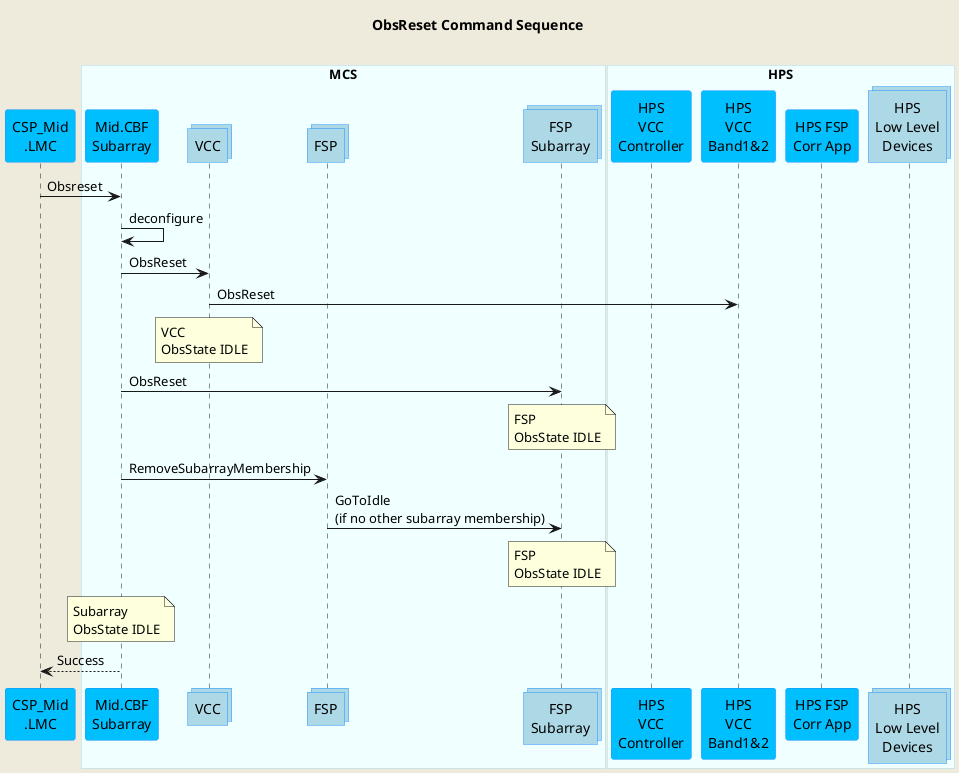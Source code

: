 @startuml
'https://plantuml.com/sequence-diagram

skinparam backgroundColor #EEEBDC
skinparam sequence {
ParticipantBorderColor DodgerBlue
ParticipantBackgroundColor DeepSkyBlue
ActorBorderColor DarkGreen
ActorBackgroundColor Green
BoxBorderColor LightBlue
BoxBackgroundColor #F0FFFF
}

skinparam collections {
  BackGroundColor LightBlue
  BorderColor DodgerBlue
}

skinparam database {
  BackgroundColor LightGreen
  BorderColor DarkGreen
}

title ObsReset Command Sequence\n

participant "CSP_Mid\n.LMC" as lmc

box "MCS"
participant "Mid.CBF\nSubarray" as subarray
collections "VCC" as vcc
collections "FSP" as fsp
collections "FSP\nSubarray" as fspsubarray
end box

box "HPS"
participant "HPS\nVCC\nController" as hpsvcc
participant "HPS\nVCC\nBand1&2" as hpsvccband
participant "HPS FSP\nCorr App" as hpsfsp
collections "HPS\nLow Level\nDevices" as hpsdevices
end box

lmc         ->  subarray      : Obsreset

subarray    ->  subarray      : deconfigure
subarray    ->  vcc           : ObsReset
vcc         ->  hpsvccband    : ObsReset
note over vcc                 : VCC\nObsState IDLE
subarray    ->  fspsubarray   : ObsReset
note over fspsubarray         : FSP\nObsState IDLE
subarray    ->  fsp           : RemoveSubarrayMembership
fsp         ->  fspsubarray   : GoToIdle\n(if no other subarray membership)
note over fspsubarray         : FSP\nObsState IDLE
note over subarray            : Subarray\nObsState IDLE
lmc        <--  subarray      : Success


@enduml
